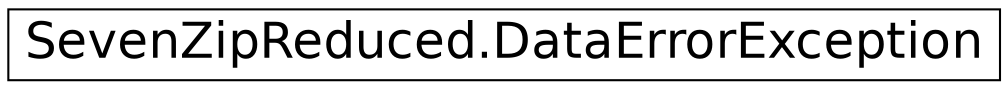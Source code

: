 digraph G
{
  edge [fontname="Helvetica",fontsize="24",labelfontname="Helvetica",labelfontsize="24"];
  node [fontname="Helvetica",fontsize="24",shape=record];
  rankdir="LR";
  Node1 [label="SevenZipReduced.DataErrorException",height=0.2,width=0.4,color="black", fillcolor="white", style="filled",URL="$class_seven_zip_reduced_1_1_data_error_exception.html",tooltip="The exception that is thrown when an error in input stream occurs during decoding."];
}
